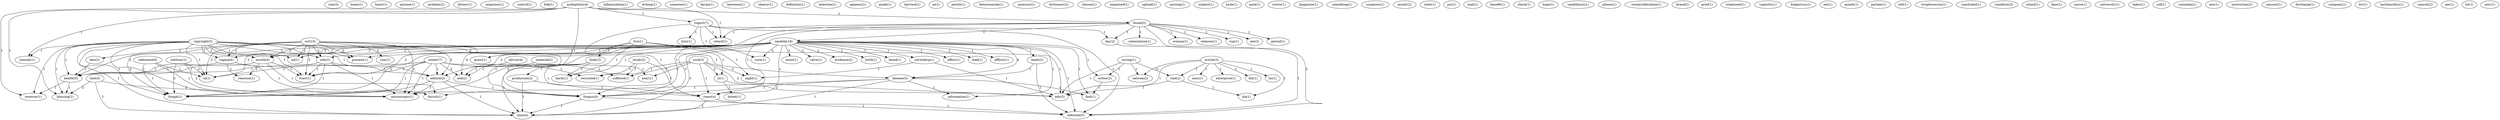 digraph G {
  com [ label="com(2)" ];
  home [ label="home(1)" ];
  heart [ label="heart(1)" ];
  anyone [ label="anyone(1)" ];
  problem [ label="problem(2)" ];
  library [ label="library(1)" ];
  organism [ label="organism(1)" ];
  control [ label="control(1)" ];
  folk [ label="folk(1)" ];
  live [ label="live(1)" ];
  guest [ label="guest(1)" ];
  body [ label="body(2)" ];
  ls [ label="ls(1)" ];
  edu [ label="edu(3)" ];
  harm [ label="harm(1)" ];
  night [ label="night(1)" ];
  inflammation [ label="inflammation(1)" ];
  itching [ label="itching(1)" ];
  someone [ label="someone(1)" ];
  oct [ label="oct(10)" ];
  skin [ label="skin(2)" ];
  rom [ label="rom(1)" ];
  present [ label="present(1)" ];
  nd [ label="nd(1)" ];
  mouth [ label="mouth(4)" ];
  vagina [ label="vagina(4)" ];
  info [ label="info(3)" ];
  end [ label="end(2)" ];
  tract [ label="tract(1)" ];
  edition [ label="edition(2)" ];
  microscopic [ label="microscopic(1)" ];
  fungal [ label="fungal(1)" ];
  cd [ label="cd(1)" ];
  study [ label="study(2)" ];
  yeast [ label="yeast(4)" ];
  suffered [ label="suffered(1)" ];
  recruited [ label="recruited(1)" ];
  davpa [ label="davpa(1)" ];
  lawrence [ label="lawrence(1)" ];
  cheesy [ label="cheesy(1)" ];
  definition [ label="definition(1)" ];
  intestine [ label="intestine(1)" ];
  production [ label="production(2)" ];
  time [ label="time(4)" ];
  appears [ label="appears(1)" ];
  health [ label="health(9)" ];
  acidophilus [ label="acidophilus(4)" ];
  found [ label="found(2)" ];
  remedy [ label="remedy(1)" ];
  yogurt [ label="yogurt(7)" ];
  receives [ label="receives(1)" ];
  blessing [ label="blessing(1)" ];
  retard [ label="retard(1)" ];
  fungus [ label="fungus(4)" ];
  guide [ label="guide(1)" ];
  harvard [ label="harvard(1)" ];
  se [ label="se(1)" ];
  jewish [ label="jewish(1)" ];
  candida [ label="candida(18)" ];
  woman [ label="woman(1)" ];
  reduces [ label="reduces(1)" ];
  cup [ label="cup(1)" ];
  ate [ label="ate(2)" ];
  period [ label="period(1)" ];
  colonization [ label="colonization(1)" ];
  day [ label="day(2)" ];
  infection [ label="infection(5)" ];
  ketoconazole [ label="ketoconazole(1)" ];
  measure [ label="measure(1)" ];
  dictionary [ label="dictionary(2)" ];
  choose [ label="choose(1)" ];
  exert [ label="exert(1)" ];
  leads [ label="leads(2)" ];
  disease [ label="disease(5)" ];
  silverberg [ label="silverberg(1)" ];
  valve [ label="valve(1)" ];
  evidence [ label="evidence(2)" ];
  birth [ label="birth(1)" ];
  blood [ label="blood(1)" ];
  cure [ label="cure(1)" ];
  effect [ label="effect(1)" ];
  lead [ label="lead(1)" ];
  information [ label="information(1)" ];
  writes [ label="writes(3)" ];
  find [ label="find(1)" ];
  afflicts [ label="afflicts(1)" ];
  examined [ label="examined(1)" ];
  upload [ label="upload(1)" ];
  nursing [ label="nursing(1)" ];
  subject [ label="subject(1)" ];
  article [ label="article(3)" ];
  enterprise [ label="enterprise(1)" ];
  bih [ label="bih(1)" ];
  liu [ label="liu(1)" ];
  rind [ label="rind(2)" ];
  ida [ label="ida(1)" ];
  netcom [ label="netcom(2)" ];
  snsx [ label="snsx(1)" ];
  hyde [ label="hyde(1)" ];
  york [ label="york(3)" ];
  year [ label="year(1)" ];
  copyright [ label="copyright(3)" ];
  park [ label="park(1)" ];
  crown [ label="crown(1)" ];
  diagnosis [ label="diagnosis(1)" ];
  material [ label="material(2)" ];
  something [ label="something(1)" ];
  thrush [ label="thrush(1)" ];
  surgeons [ label="surgeons(1)" ];
  noring [ label="noring(1)" ];
  advice [ label="advice(4)" ];
  mosby [ label="mosby(2)" ];
  bitnet [ label="bitnet(1)" ];
  state [ label="state(1)" ];
  jon [ label="jon(1)" ];
  mail [ label="mail(1)" ];
  reaction [ label="reaction(1)" ];
  benefit [ label="benefit(1)" ];
  check [ label="check(1)" ];
  hope [ label="hope(1)" ];
  candidiasis [ label="candidiasis(1)" ];
  please [ label="please(1)" ];
  overproliferation [ label="overproliferation(1)" ];
  brand [ label="brand(1)" ];
  grief [ label="grief(1)" ];
  treatment [ label="treatment(1)" ];
  vaginitis [ label="vaginitis(1)" ];
  bulgaricus [ label="bulgaricus(1)" ];
  eat [ label="eat(1)" ];
  lists [ label="lists(1)" ];
  center [ label="center(7)" ];
  month [ label="month(1)" ];
  partain [ label="partain(1)" ];
  tell [ label="tell(1)" ];
  streptococcus [ label="streptococcus(1)" ];
  concluded [ label="concluded(1)" ];
  condition [ label="condition(2)" ];
  island [ label="island(1)" ];
  kmo [ label="kmo(1)" ];
  cause [ label="cause(1)" ];
  reference [ label="reference(6)" ];
  university [ label="university(1)" ];
  takes [ label="takes(1)" ];
  coll [ label="coll(1)" ];
  text [ label="text(4)" ];
  infotrac [ label="infotrac(1)" ];
  columbia [ label="columbia(1)" ];
  neu [ label="neu(1)" ];
  instruction [ label="instruction(2)" ];
  amount [ label="amount(1)" ];
  discharge [ label="discharge(1)" ];
  company [ label="company(1)" ];
  try [ label="try(1)" ];
  lactobacillus [ label="lactobacillus(1)" ];
  consult [ label="consult(2)" ];
  see [ label="see(1)" ];
  lot [ label="lot(1)" ];
  univ [ label="univ(1)" ];
  live -> guest [ label="1" ];
  live -> body [ label="1" ];
  live -> ls [ label="1" ];
  live -> edu [ label="1" ];
  live -> harm [ label="1" ];
  live -> night [ label="1" ];
  oct -> skin [ label="2" ];
  oct -> rom [ label="2" ];
  oct -> present [ label="2" ];
  oct -> nd [ label="2" ];
  oct -> mouth [ label="2" ];
  oct -> vagina [ label="2" ];
  oct -> info [ label="2" ];
  oct -> end [ label="4" ];
  oct -> tract [ label="2" ];
  oct -> edition [ label="2" ];
  oct -> microscopic [ label="2" ];
  oct -> fungal [ label="2" ];
  oct -> cd [ label="2" ];
  study -> yeast [ label="1" ];
  study -> suffered [ label="1" ];
  study -> recruited [ label="1" ];
  body -> production [ label="1" ];
  body -> yeast [ label="1" ];
  body -> harm [ label="1" ];
  body -> time [ label="1" ];
  skin -> health [ label="1" ];
  acidophilus -> found [ label="1" ];
  acidophilus -> remedy [ label="1" ];
  acidophilus -> yogurt [ label="1" ];
  acidophilus -> receives [ label="1" ];
  acidophilus -> blessing [ label="1" ];
  acidophilus -> retard [ label="1" ];
  acidophilus -> fungus [ label="1" ];
  found -> candida [ label="1" ];
  found -> woman [ label="1" ];
  found -> reduces [ label="1" ];
  found -> cup [ label="1" ];
  found -> yeast [ label="1" ];
  found -> ate [ label="1" ];
  found -> period [ label="1" ];
  found -> colonization [ label="1" ];
  found -> day [ label="1" ];
  found -> retard [ label="1" ];
  found -> fungus [ label="1" ];
  found -> infection [ label="2" ];
  candida -> exert [ label="1" ];
  candida -> leads [ label="1" ];
  candida -> disease [ label="4" ];
  candida -> silverberg [ label="1" ];
  candida -> present [ label="2" ];
  candida -> valve [ label="1" ];
  candida -> nd [ label="2" ];
  candida -> mouth [ label="2" ];
  candida -> evidence [ label="1" ];
  candida -> vagina [ label="2" ];
  candida -> yeast [ label="1" ];
  candida -> birth [ label="1" ];
  candida -> info [ label="2" ];
  candida -> blood [ label="1" ];
  candida -> tract [ label="2" ];
  candida -> health [ label="2" ];
  candida -> edition [ label="2" ];
  candida -> cure [ label="2" ];
  candida -> effect [ label="1" ];
  candida -> harm [ label="1" ];
  candida -> lead [ label="1" ];
  candida -> microscopic [ label="2" ];
  candida -> information [ label="1" ];
  candida -> fungus [ label="3" ];
  candida -> writes [ label="1" ];
  candida -> find [ label="1" ];
  candida -> afflicts [ label="1" ];
  candida -> time [ label="3" ];
  candida -> infection [ label="1" ];
  candida -> fungal [ label="2" ];
  candida -> cd [ label="2" ];
  production -> yeast [ label="1" ];
  production -> time [ label="1" ];
  article -> enterprise [ label="1" ];
  article -> bih [ label="1" ];
  article -> liu [ label="1" ];
  article -> rind [ label="1" ];
  article -> edu [ label="1" ];
  article -> ida [ label="1" ];
  article -> netcom [ label="1" ];
  article -> snsx [ label="1" ];
  york -> ls [ label="2" ];
  york -> edu [ label="2" ];
  york -> yeast [ label="1" ];
  york -> suffered [ label="1" ];
  york -> night [ label="2" ];
  york -> recruited [ label="1" ];
  york -> year [ label="1" ];
  copyright -> disease [ label="1" ];
  copyright -> present [ label="1" ];
  copyright -> nd [ label="1" ];
  copyright -> mouth [ label="1" ];
  copyright -> vagina [ label="1" ];
  copyright -> info [ label="1" ];
  copyright -> remedy [ label="1" ];
  copyright -> tract [ label="1" ];
  copyright -> health [ label="1" ];
  copyright -> edition [ label="1" ];
  copyright -> receives [ label="1" ];
  copyright -> microscopic [ label="1" ];
  copyright -> blessing [ label="1" ];
  copyright -> fungus [ label="1" ];
  copyright -> time [ label="1" ];
  copyright -> fungal [ label="1" ];
  copyright -> cd [ label="1" ];
  material -> end [ label="1" ];
  leads -> disease [ label="1" ];
  leads -> infection [ label="1" ];
  disease -> information [ label="1" ];
  disease -> thrush [ label="1" ];
  disease -> fungus [ label="1" ];
  disease -> find [ label="1" ];
  disease -> time [ label="1" ];
  noring -> rind [ label="1" ];
  noring -> edu [ label="1" ];
  noring -> writes [ label="1" ];
  noring -> netcom [ label="1" ];
  advice -> end [ label="1" ];
  ls -> edu [ label="2" ];
  ls -> bitnet [ label="1" ];
  silverberg -> edu [ label="1" ];
  silverberg -> night [ label="1" ];
  mouth -> reaction [ label="1" ];
  mouth -> tract [ label="1" ];
  mouth -> health [ label="1" ];
  mouth -> thrush [ label="1" ];
  rind -> edu [ label="1" ];
  rind -> ida [ label="1" ];
  vagina -> reaction [ label="1" ];
  vagina -> health [ label="1" ];
  vagina -> thrush [ label="1" ];
  yeast -> time [ label="2" ];
  yeast -> infection [ label="1" ];
  info -> tract [ label="1" ];
  info -> health [ label="1" ];
  info -> edition [ label="1" ];
  info -> microscopic [ label="1" ];
  info -> fungal [ label="1" ];
  yogurt -> cure [ label="1" ];
  yogurt -> day [ label="1" ];
  yogurt -> retard [ label="1" ];
  yogurt -> lists [ label="1" ];
  yogurt -> fungus [ label="1" ];
  yogurt -> infection [ label="1" ];
  center -> end [ label="2" ];
  center -> tract [ label="1" ];
  center -> suffered [ label="1" ];
  center -> health [ label="1" ];
  center -> edition [ label="1" ];
  center -> microscopic [ label="1" ];
  center -> recruited [ label="1" ];
  center -> year [ label="1" ];
  center -> fungal [ label="1" ];
  center -> cd [ label="1" ];
  health -> receives [ label="1" ];
  health -> blessing [ label="1" ];
  edition -> microscopic [ label="1" ];
  edition -> fungus [ label="1" ];
  edition -> time [ label="1" ];
  edition -> fungal [ label="1" ];
  reference -> microscopic [ label="1" ];
  reference -> fungal [ label="1" ];
  reference -> cd [ label="1" ];
  text -> blessing [ label="2" ];
  text -> fungus [ label="2" ];
  text -> time [ label="2" ];
  day -> infection [ label="1" ];
  infotrac -> microscopic [ label="2" ];
  infotrac -> fungal [ label="2" ];
  infotrac -> cd [ label="2" ];
  fungus -> time [ label="1" ];
  fungus -> infection [ label="1" ];
  writes -> find [ label="1" ];
}
